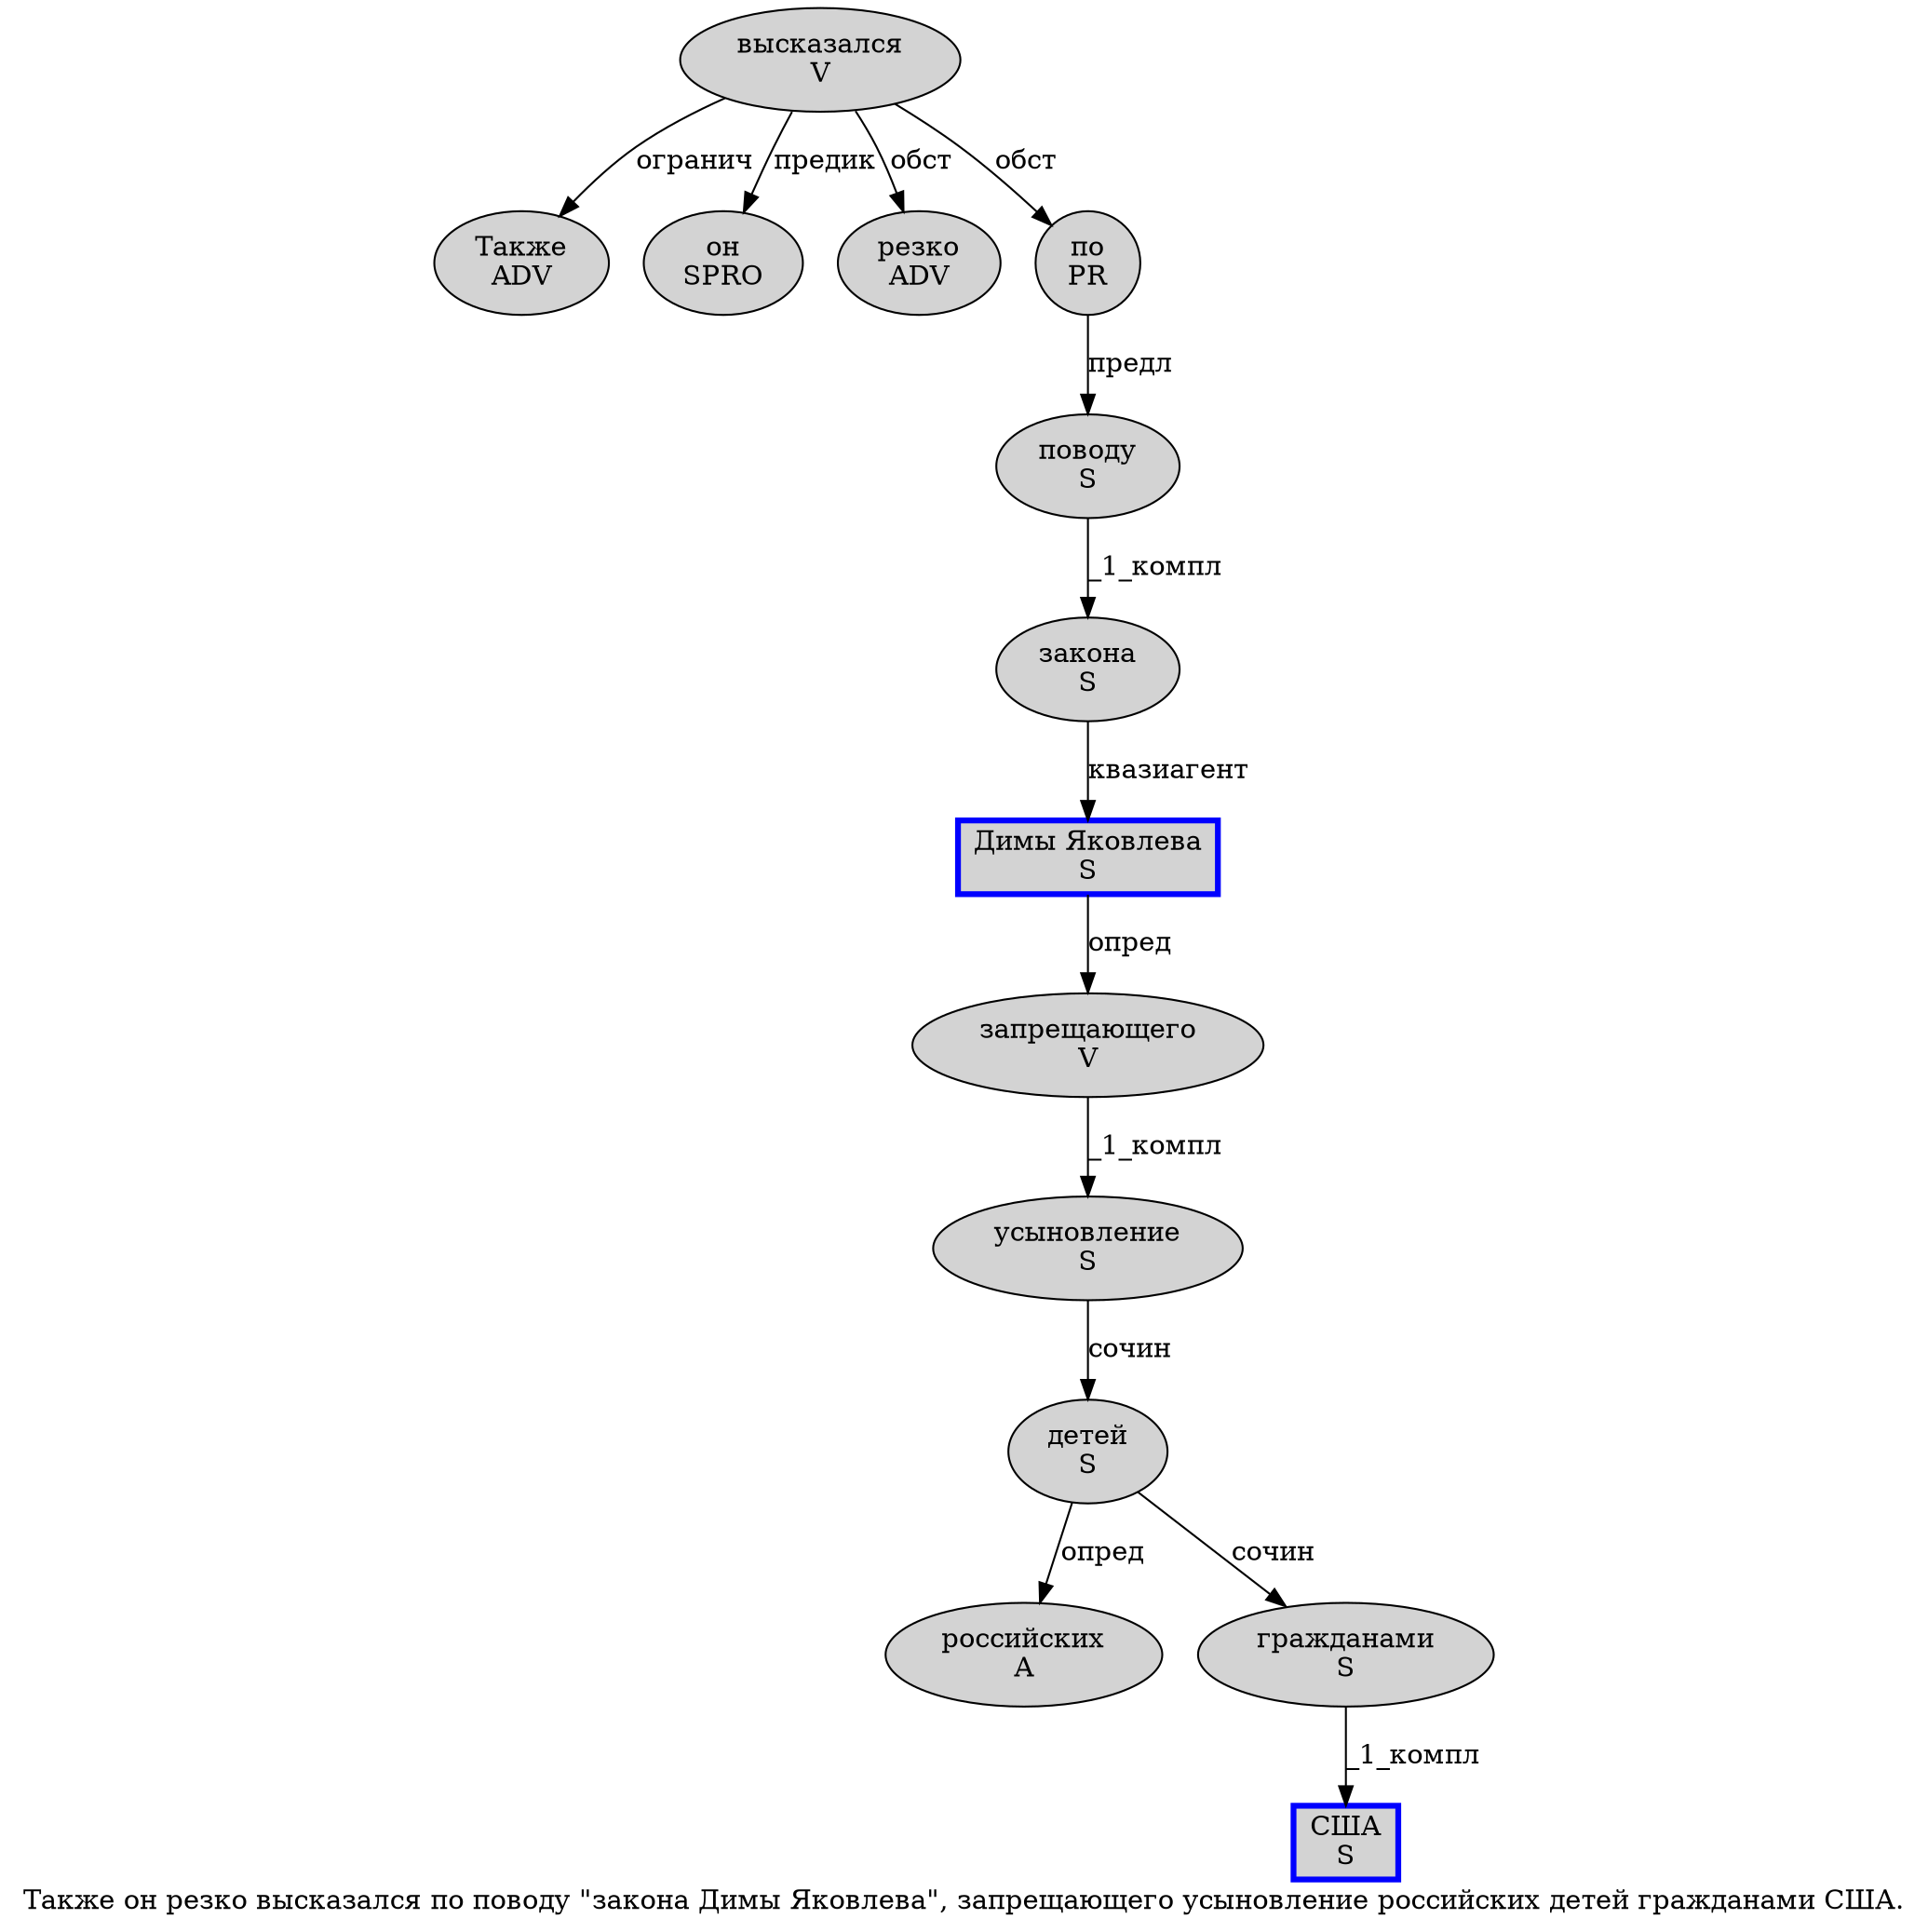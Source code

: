 digraph SENTENCE_317 {
	graph [label="Также он резко высказался по поводу \"закона Димы Яковлева\", запрещающего усыновление российских детей гражданами США."]
	node [style=filled]
		0 [label="Также
ADV" color="" fillcolor=lightgray penwidth=1 shape=ellipse]
		1 [label="он
SPRO" color="" fillcolor=lightgray penwidth=1 shape=ellipse]
		2 [label="резко
ADV" color="" fillcolor=lightgray penwidth=1 shape=ellipse]
		3 [label="высказался
V" color="" fillcolor=lightgray penwidth=1 shape=ellipse]
		4 [label="по
PR" color="" fillcolor=lightgray penwidth=1 shape=ellipse]
		5 [label="поводу
S" color="" fillcolor=lightgray penwidth=1 shape=ellipse]
		7 [label="закона
S" color="" fillcolor=lightgray penwidth=1 shape=ellipse]
		8 [label="Димы Яковлева
S" color=blue fillcolor=lightgray penwidth=3 shape=box]
		11 [label="запрещающего
V" color="" fillcolor=lightgray penwidth=1 shape=ellipse]
		12 [label="усыновление
S" color="" fillcolor=lightgray penwidth=1 shape=ellipse]
		13 [label="российских
A" color="" fillcolor=lightgray penwidth=1 shape=ellipse]
		14 [label="детей
S" color="" fillcolor=lightgray penwidth=1 shape=ellipse]
		15 [label="гражданами
S" color="" fillcolor=lightgray penwidth=1 shape=ellipse]
		16 [label="США
S" color=blue fillcolor=lightgray penwidth=3 shape=box]
			4 -> 5 [label="предл"]
			15 -> 16 [label="_1_компл"]
			3 -> 0 [label="огранич"]
			3 -> 1 [label="предик"]
			3 -> 2 [label="обст"]
			3 -> 4 [label="обст"]
			8 -> 11 [label="опред"]
			14 -> 13 [label="опред"]
			14 -> 15 [label="сочин"]
			12 -> 14 [label="сочин"]
			5 -> 7 [label="_1_компл"]
			7 -> 8 [label="квазиагент"]
			11 -> 12 [label="_1_компл"]
}